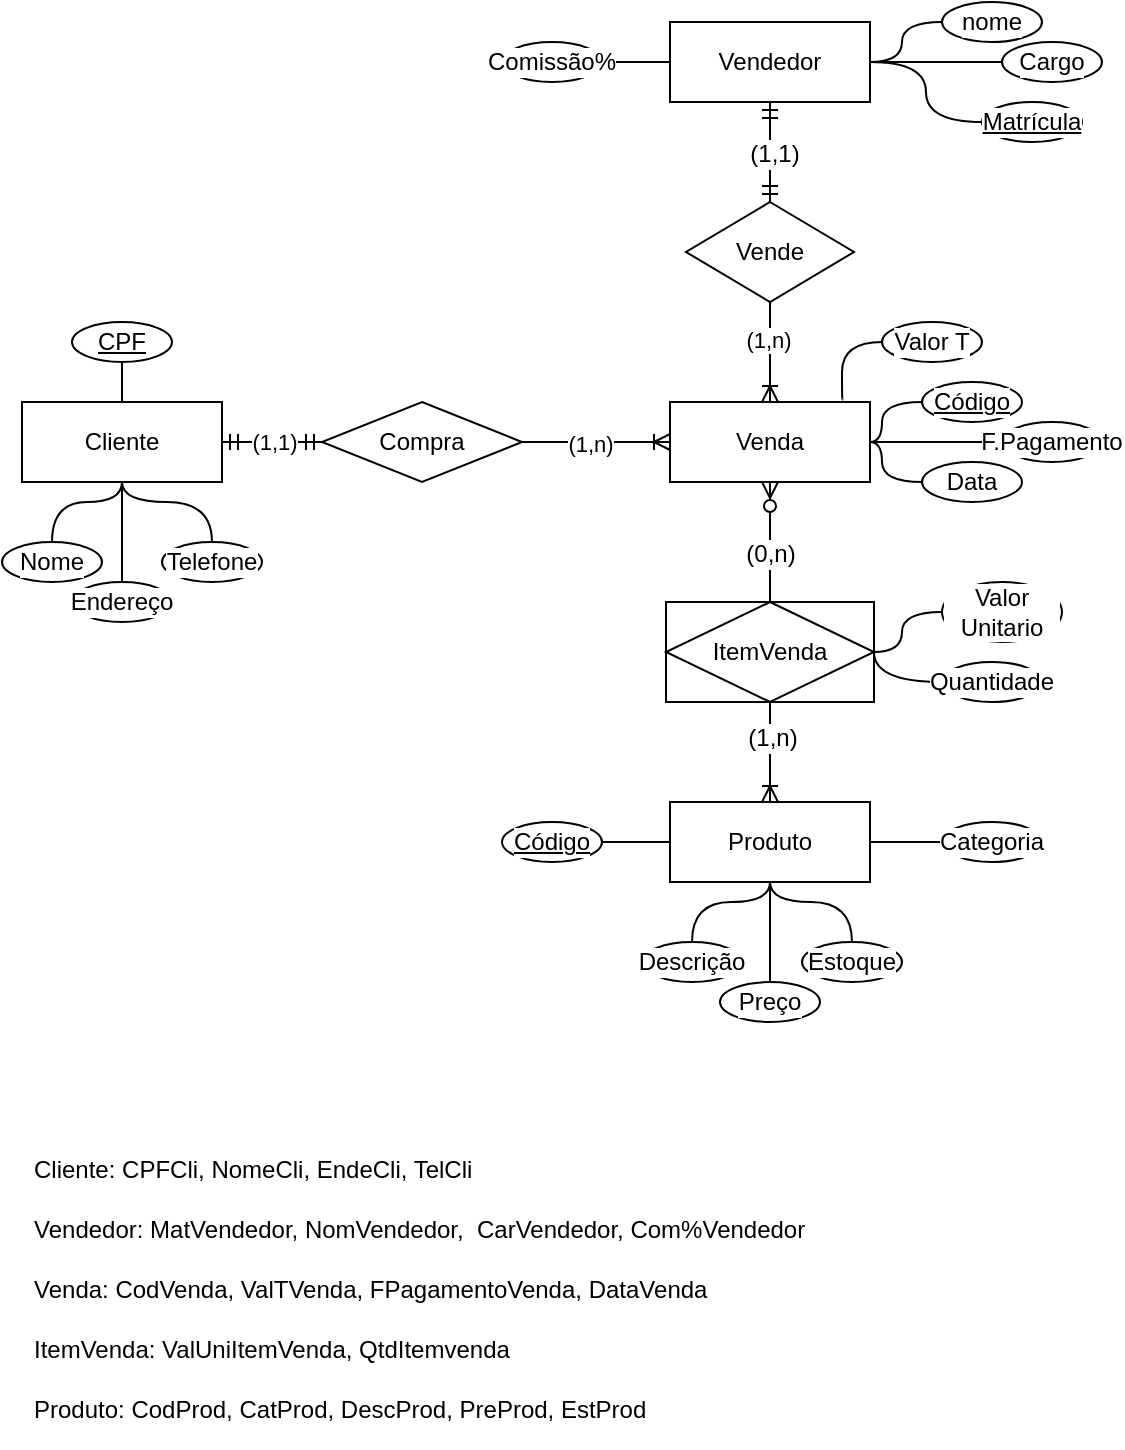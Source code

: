 <mxfile version="28.2.7">
  <diagram name="Página-1" id="eG7gM5Uu6pWnqkdywG2B">
    <mxGraphModel dx="797" dy="451" grid="1" gridSize="10" guides="1" tooltips="1" connect="1" arrows="1" fold="1" page="1" pageScale="1" pageWidth="827" pageHeight="1169" math="0" shadow="0">
      <root>
        <mxCell id="0" />
        <mxCell id="1" parent="0" />
        <mxCell id="V687pgNk-LpB3f5WRCrV-1" value="Venda" style="whiteSpace=wrap;html=1;align=center;" vertex="1" parent="1">
          <mxGeometry x="364" y="200" width="100" height="40" as="geometry" />
        </mxCell>
        <mxCell id="V687pgNk-LpB3f5WRCrV-2" value="Produto" style="whiteSpace=wrap;html=1;align=center;" vertex="1" parent="1">
          <mxGeometry x="364" y="400" width="100" height="40" as="geometry" />
        </mxCell>
        <mxCell id="V687pgNk-LpB3f5WRCrV-3" value="Cliente" style="whiteSpace=wrap;html=1;align=center;" vertex="1" parent="1">
          <mxGeometry x="40" y="200" width="100" height="40" as="geometry" />
        </mxCell>
        <mxCell id="V687pgNk-LpB3f5WRCrV-4" value="Vendedor" style="whiteSpace=wrap;html=1;align=center;" vertex="1" parent="1">
          <mxGeometry x="364" y="10" width="100" height="40" as="geometry" />
        </mxCell>
        <mxCell id="V687pgNk-LpB3f5WRCrV-5" value="Compra" style="shape=rhombus;perimeter=rhombusPerimeter;whiteSpace=wrap;html=1;align=center;" vertex="1" parent="1">
          <mxGeometry x="190" y="200" width="100" height="40" as="geometry" />
        </mxCell>
        <mxCell id="V687pgNk-LpB3f5WRCrV-6" value="" style="edgeStyle=entityRelationEdgeStyle;fontSize=12;html=1;endArrow=ERmandOne;startArrow=ERmandOne;rounded=0;entryX=1;entryY=0.5;entryDx=0;entryDy=0;exitX=0;exitY=0.5;exitDx=0;exitDy=0;" edge="1" parent="1" source="V687pgNk-LpB3f5WRCrV-5" target="V687pgNk-LpB3f5WRCrV-3">
          <mxGeometry width="100" height="100" relative="1" as="geometry">
            <mxPoint x="360" y="290" as="sourcePoint" />
            <mxPoint x="460" y="190" as="targetPoint" />
          </mxGeometry>
        </mxCell>
        <mxCell id="V687pgNk-LpB3f5WRCrV-7" value="(1,1)" style="edgeLabel;html=1;align=center;verticalAlign=middle;resizable=0;points=[];" vertex="1" connectable="0" parent="V687pgNk-LpB3f5WRCrV-6">
          <mxGeometry x="0.257" relative="1" as="geometry">
            <mxPoint as="offset" />
          </mxGeometry>
        </mxCell>
        <mxCell id="V687pgNk-LpB3f5WRCrV-8" value="" style="edgeStyle=entityRelationEdgeStyle;fontSize=12;html=1;endArrow=ERoneToMany;rounded=0;entryX=0;entryY=0.5;entryDx=0;entryDy=0;exitX=1;exitY=0.5;exitDx=0;exitDy=0;" edge="1" parent="1" source="V687pgNk-LpB3f5WRCrV-5" target="V687pgNk-LpB3f5WRCrV-1">
          <mxGeometry width="100" height="100" relative="1" as="geometry">
            <mxPoint x="360" y="290" as="sourcePoint" />
            <mxPoint x="460" y="190" as="targetPoint" />
          </mxGeometry>
        </mxCell>
        <mxCell id="V687pgNk-LpB3f5WRCrV-9" value="(1,n)" style="edgeLabel;html=1;align=center;verticalAlign=middle;resizable=0;points=[];" vertex="1" connectable="0" parent="V687pgNk-LpB3f5WRCrV-8">
          <mxGeometry x="-0.081" y="-1" relative="1" as="geometry">
            <mxPoint as="offset" />
          </mxGeometry>
        </mxCell>
        <mxCell id="V687pgNk-LpB3f5WRCrV-10" value="Vende" style="shape=rhombus;perimeter=rhombusPerimeter;whiteSpace=wrap;html=1;align=center;" vertex="1" parent="1">
          <mxGeometry x="372" y="100" width="84" height="50" as="geometry" />
        </mxCell>
        <mxCell id="V687pgNk-LpB3f5WRCrV-13" value="" style="edgeStyle=orthogonalEdgeStyle;fontSize=12;html=1;endArrow=ERoneToMany;rounded=0;curved=1;entryX=0.5;entryY=0;entryDx=0;entryDy=0;exitX=0.5;exitY=1;exitDx=0;exitDy=0;" edge="1" parent="1" source="V687pgNk-LpB3f5WRCrV-10" target="V687pgNk-LpB3f5WRCrV-1">
          <mxGeometry width="100" height="100" relative="1" as="geometry">
            <mxPoint x="360" y="290" as="sourcePoint" />
            <mxPoint x="460" y="190" as="targetPoint" />
          </mxGeometry>
        </mxCell>
        <mxCell id="V687pgNk-LpB3f5WRCrV-14" value="(1,n)" style="edgeLabel;html=1;align=center;verticalAlign=middle;resizable=0;points=[];" vertex="1" connectable="0" parent="V687pgNk-LpB3f5WRCrV-13">
          <mxGeometry x="-0.267" y="-1" relative="1" as="geometry">
            <mxPoint as="offset" />
          </mxGeometry>
        </mxCell>
        <mxCell id="V687pgNk-LpB3f5WRCrV-15" value="" style="edgeStyle=orthogonalEdgeStyle;fontSize=12;html=1;endArrow=ERmandOne;startArrow=ERmandOne;rounded=0;curved=1;entryX=0.5;entryY=1;entryDx=0;entryDy=0;exitX=0.5;exitY=0;exitDx=0;exitDy=0;" edge="1" parent="1" source="V687pgNk-LpB3f5WRCrV-10" target="V687pgNk-LpB3f5WRCrV-4">
          <mxGeometry width="100" height="100" relative="1" as="geometry">
            <mxPoint x="360" y="290" as="sourcePoint" />
            <mxPoint x="460" y="190" as="targetPoint" />
          </mxGeometry>
        </mxCell>
        <mxCell id="V687pgNk-LpB3f5WRCrV-16" value="(1,1)" style="edgeLabel;html=1;align=center;verticalAlign=middle;resizable=0;points=[];fontFamily=Helvetica;fontSize=12;fontColor=default;labelBackgroundColor=default;" vertex="1" connectable="0" parent="V687pgNk-LpB3f5WRCrV-15">
          <mxGeometry x="-0.013" y="-2" relative="1" as="geometry">
            <mxPoint as="offset" />
          </mxGeometry>
        </mxCell>
        <mxCell id="V687pgNk-LpB3f5WRCrV-17" value="ItemVenda" style="shape=associativeEntity;whiteSpace=wrap;html=1;align=center;fontFamily=Helvetica;fontSize=12;fontColor=default;labelBackgroundColor=default;" vertex="1" parent="1">
          <mxGeometry x="362" y="300" width="104" height="50" as="geometry" />
        </mxCell>
        <mxCell id="V687pgNk-LpB3f5WRCrV-26" value="" style="edgeStyle=orthogonalEdgeStyle;fontSize=12;html=1;endArrow=ERzeroToMany;endFill=1;rounded=0;strokeColor=default;align=center;verticalAlign=middle;fontFamily=Helvetica;fontColor=default;labelBackgroundColor=default;curved=1;entryX=0.5;entryY=1;entryDx=0;entryDy=0;exitX=0.5;exitY=0;exitDx=0;exitDy=0;" edge="1" parent="1" source="V687pgNk-LpB3f5WRCrV-17" target="V687pgNk-LpB3f5WRCrV-1">
          <mxGeometry width="100" height="100" relative="1" as="geometry">
            <mxPoint x="360" y="290" as="sourcePoint" />
            <mxPoint x="460" y="190" as="targetPoint" />
          </mxGeometry>
        </mxCell>
        <mxCell id="V687pgNk-LpB3f5WRCrV-27" value="(0,n)" style="edgeLabel;html=1;align=center;verticalAlign=middle;resizable=0;points=[];fontFamily=Helvetica;fontSize=12;fontColor=default;labelBackgroundColor=default;" vertex="1" connectable="0" parent="V687pgNk-LpB3f5WRCrV-26">
          <mxGeometry x="-0.178" relative="1" as="geometry">
            <mxPoint as="offset" />
          </mxGeometry>
        </mxCell>
        <mxCell id="V687pgNk-LpB3f5WRCrV-28" value="" style="edgeStyle=orthogonalEdgeStyle;fontSize=12;html=1;endArrow=ERoneToMany;rounded=0;strokeColor=default;align=center;verticalAlign=middle;fontFamily=Helvetica;fontColor=default;labelBackgroundColor=default;curved=1;entryX=0.5;entryY=0;entryDx=0;entryDy=0;exitX=0.5;exitY=1;exitDx=0;exitDy=0;" edge="1" parent="1" source="V687pgNk-LpB3f5WRCrV-17" target="V687pgNk-LpB3f5WRCrV-2">
          <mxGeometry width="100" height="100" relative="1" as="geometry">
            <mxPoint x="360" y="290" as="sourcePoint" />
            <mxPoint x="460" y="190" as="targetPoint" />
          </mxGeometry>
        </mxCell>
        <mxCell id="V687pgNk-LpB3f5WRCrV-29" value="(1,n)" style="edgeLabel;html=1;align=center;verticalAlign=middle;resizable=0;points=[];fontFamily=Helvetica;fontSize=12;fontColor=default;labelBackgroundColor=default;" vertex="1" connectable="0" parent="V687pgNk-LpB3f5WRCrV-28">
          <mxGeometry x="-0.307" y="1" relative="1" as="geometry">
            <mxPoint as="offset" />
          </mxGeometry>
        </mxCell>
        <mxCell id="V687pgNk-LpB3f5WRCrV-37" style="edgeStyle=orthogonalEdgeStyle;shape=connector;curved=1;rounded=0;orthogonalLoop=1;jettySize=auto;html=1;entryX=0.5;entryY=0;entryDx=0;entryDy=0;strokeColor=default;align=center;verticalAlign=middle;fontFamily=Helvetica;fontSize=12;fontColor=default;labelBackgroundColor=default;startArrow=none;endArrow=none;endFill=0;startFill=0;" edge="1" parent="1" source="V687pgNk-LpB3f5WRCrV-30" target="V687pgNk-LpB3f5WRCrV-3">
          <mxGeometry relative="1" as="geometry" />
        </mxCell>
        <mxCell id="V687pgNk-LpB3f5WRCrV-30" value="CPF" style="ellipse;whiteSpace=wrap;html=1;align=center;fontStyle=4;fontFamily=Helvetica;fontSize=12;fontColor=default;labelBackgroundColor=default;" vertex="1" parent="1">
          <mxGeometry x="65" y="160" width="50" height="20" as="geometry" />
        </mxCell>
        <mxCell id="V687pgNk-LpB3f5WRCrV-58" style="edgeStyle=orthogonalEdgeStyle;shape=connector;curved=1;rounded=0;orthogonalLoop=1;jettySize=auto;html=1;entryX=1;entryY=0.5;entryDx=0;entryDy=0;strokeColor=default;align=center;verticalAlign=middle;fontFamily=Helvetica;fontSize=12;fontColor=default;labelBackgroundColor=default;startArrow=none;startFill=0;endArrow=none;endFill=0;" edge="1" parent="1" target="V687pgNk-LpB3f5WRCrV-17">
          <mxGeometry relative="1" as="geometry">
            <mxPoint x="500" y="340" as="sourcePoint" />
          </mxGeometry>
        </mxCell>
        <mxCell id="V687pgNk-LpB3f5WRCrV-50" style="edgeStyle=orthogonalEdgeStyle;shape=connector;curved=1;rounded=0;orthogonalLoop=1;jettySize=auto;html=1;entryX=0;entryY=0.5;entryDx=0;entryDy=0;strokeColor=default;align=center;verticalAlign=middle;fontFamily=Helvetica;fontSize=12;fontColor=default;labelBackgroundColor=default;startArrow=none;startFill=0;endArrow=none;endFill=0;" edge="1" parent="1" source="V687pgNk-LpB3f5WRCrV-32" target="V687pgNk-LpB3f5WRCrV-2">
          <mxGeometry relative="1" as="geometry" />
        </mxCell>
        <mxCell id="V687pgNk-LpB3f5WRCrV-32" value="Código" style="ellipse;whiteSpace=wrap;html=1;align=center;fontStyle=4;fontFamily=Helvetica;fontSize=12;fontColor=default;labelBackgroundColor=default;" vertex="1" parent="1">
          <mxGeometry x="280" y="410" width="50" height="20" as="geometry" />
        </mxCell>
        <mxCell id="V687pgNk-LpB3f5WRCrV-61" style="edgeStyle=orthogonalEdgeStyle;shape=connector;curved=1;rounded=0;orthogonalLoop=1;jettySize=auto;html=1;entryX=1;entryY=0.5;entryDx=0;entryDy=0;strokeColor=default;align=center;verticalAlign=middle;fontFamily=Helvetica;fontSize=12;fontColor=default;labelBackgroundColor=default;startArrow=none;startFill=0;endArrow=none;endFill=0;" edge="1" parent="1" source="V687pgNk-LpB3f5WRCrV-33" target="V687pgNk-LpB3f5WRCrV-1">
          <mxGeometry relative="1" as="geometry" />
        </mxCell>
        <mxCell id="V687pgNk-LpB3f5WRCrV-33" value="Código" style="ellipse;whiteSpace=wrap;html=1;align=center;fontStyle=4;fontFamily=Helvetica;fontSize=12;fontColor=default;labelBackgroundColor=default;" vertex="1" parent="1">
          <mxGeometry x="490" y="190" width="50" height="20" as="geometry" />
        </mxCell>
        <mxCell id="V687pgNk-LpB3f5WRCrV-69" value="" style="edgeStyle=orthogonalEdgeStyle;shape=connector;curved=1;rounded=0;orthogonalLoop=1;jettySize=auto;html=1;strokeColor=default;align=center;verticalAlign=middle;fontFamily=Helvetica;fontSize=12;fontColor=default;labelBackgroundColor=default;startArrow=none;startFill=0;endArrow=none;endFill=0;" edge="1" parent="1" source="V687pgNk-LpB3f5WRCrV-34" target="V687pgNk-LpB3f5WRCrV-4">
          <mxGeometry relative="1" as="geometry" />
        </mxCell>
        <mxCell id="V687pgNk-LpB3f5WRCrV-34" value="Matrícula" style="ellipse;whiteSpace=wrap;html=1;align=center;fontStyle=4;fontFamily=Helvetica;fontSize=12;fontColor=default;labelBackgroundColor=default;" vertex="1" parent="1">
          <mxGeometry x="520" y="50" width="50" height="20" as="geometry" />
        </mxCell>
        <mxCell id="V687pgNk-LpB3f5WRCrV-43" style="edgeStyle=orthogonalEdgeStyle;shape=connector;curved=1;rounded=0;orthogonalLoop=1;jettySize=auto;html=1;entryX=0.5;entryY=1;entryDx=0;entryDy=0;strokeColor=default;align=center;verticalAlign=middle;fontFamily=Helvetica;fontSize=12;fontColor=default;labelBackgroundColor=default;startArrow=none;startFill=0;endArrow=none;endFill=0;" edge="1" parent="1" source="V687pgNk-LpB3f5WRCrV-38" target="V687pgNk-LpB3f5WRCrV-3">
          <mxGeometry relative="1" as="geometry" />
        </mxCell>
        <mxCell id="V687pgNk-LpB3f5WRCrV-38" value="Nome" style="ellipse;whiteSpace=wrap;html=1;align=center;fontFamily=Helvetica;fontSize=12;fontColor=default;labelBackgroundColor=default;" vertex="1" parent="1">
          <mxGeometry x="30" y="270" width="50" height="20" as="geometry" />
        </mxCell>
        <mxCell id="V687pgNk-LpB3f5WRCrV-42" style="edgeStyle=orthogonalEdgeStyle;shape=connector;curved=1;rounded=0;orthogonalLoop=1;jettySize=auto;html=1;entryX=0.5;entryY=1;entryDx=0;entryDy=0;strokeColor=default;align=center;verticalAlign=middle;fontFamily=Helvetica;fontSize=12;fontColor=default;labelBackgroundColor=default;startArrow=none;startFill=0;endArrow=none;endFill=0;" edge="1" parent="1" source="V687pgNk-LpB3f5WRCrV-41" target="V687pgNk-LpB3f5WRCrV-3">
          <mxGeometry relative="1" as="geometry" />
        </mxCell>
        <mxCell id="V687pgNk-LpB3f5WRCrV-41" value="Telefone" style="ellipse;whiteSpace=wrap;html=1;align=center;fontFamily=Helvetica;fontSize=12;fontColor=default;labelBackgroundColor=default;" vertex="1" parent="1">
          <mxGeometry x="110" y="270" width="50" height="20" as="geometry" />
        </mxCell>
        <mxCell id="V687pgNk-LpB3f5WRCrV-45" style="edgeStyle=orthogonalEdgeStyle;shape=connector;curved=1;rounded=0;orthogonalLoop=1;jettySize=auto;html=1;entryX=0.5;entryY=1;entryDx=0;entryDy=0;strokeColor=default;align=center;verticalAlign=middle;fontFamily=Helvetica;fontSize=12;fontColor=default;labelBackgroundColor=default;startArrow=none;startFill=0;endArrow=none;endFill=0;" edge="1" parent="1" source="V687pgNk-LpB3f5WRCrV-44" target="V687pgNk-LpB3f5WRCrV-3">
          <mxGeometry relative="1" as="geometry" />
        </mxCell>
        <mxCell id="V687pgNk-LpB3f5WRCrV-44" value="Endereço" style="ellipse;whiteSpace=wrap;html=1;align=center;fontFamily=Helvetica;fontSize=12;fontColor=default;labelBackgroundColor=default;" vertex="1" parent="1">
          <mxGeometry x="65" y="290" width="50" height="20" as="geometry" />
        </mxCell>
        <mxCell id="V687pgNk-LpB3f5WRCrV-54" style="edgeStyle=orthogonalEdgeStyle;shape=connector;curved=1;rounded=0;orthogonalLoop=1;jettySize=auto;html=1;entryX=0.5;entryY=1;entryDx=0;entryDy=0;strokeColor=default;align=center;verticalAlign=middle;fontFamily=Helvetica;fontSize=12;fontColor=default;labelBackgroundColor=default;startArrow=none;startFill=0;endArrow=none;endFill=0;" edge="1" parent="1" source="V687pgNk-LpB3f5WRCrV-46" target="V687pgNk-LpB3f5WRCrV-2">
          <mxGeometry relative="1" as="geometry" />
        </mxCell>
        <mxCell id="V687pgNk-LpB3f5WRCrV-46" value="Descrição" style="ellipse;whiteSpace=wrap;html=1;align=center;fontFamily=Helvetica;fontSize=12;fontColor=default;labelBackgroundColor=default;" vertex="1" parent="1">
          <mxGeometry x="350" y="470" width="50" height="20" as="geometry" />
        </mxCell>
        <mxCell id="V687pgNk-LpB3f5WRCrV-53" style="edgeStyle=orthogonalEdgeStyle;shape=connector;curved=1;rounded=0;orthogonalLoop=1;jettySize=auto;html=1;entryX=0.5;entryY=1;entryDx=0;entryDy=0;strokeColor=default;align=center;verticalAlign=middle;fontFamily=Helvetica;fontSize=12;fontColor=default;labelBackgroundColor=default;startArrow=none;startFill=0;endArrow=none;endFill=0;" edge="1" parent="1" source="V687pgNk-LpB3f5WRCrV-47" target="V687pgNk-LpB3f5WRCrV-2">
          <mxGeometry relative="1" as="geometry" />
        </mxCell>
        <mxCell id="V687pgNk-LpB3f5WRCrV-47" value="Estoque" style="ellipse;whiteSpace=wrap;html=1;align=center;fontFamily=Helvetica;fontSize=12;fontColor=default;labelBackgroundColor=default;" vertex="1" parent="1">
          <mxGeometry x="430" y="470" width="50" height="20" as="geometry" />
        </mxCell>
        <mxCell id="V687pgNk-LpB3f5WRCrV-55" value="" style="edgeStyle=orthogonalEdgeStyle;shape=connector;curved=1;rounded=0;orthogonalLoop=1;jettySize=auto;html=1;strokeColor=default;align=center;verticalAlign=middle;fontFamily=Helvetica;fontSize=12;fontColor=default;labelBackgroundColor=default;startArrow=none;startFill=0;endArrow=none;endFill=0;" edge="1" parent="1" source="V687pgNk-LpB3f5WRCrV-48" target="V687pgNk-LpB3f5WRCrV-2">
          <mxGeometry relative="1" as="geometry" />
        </mxCell>
        <mxCell id="V687pgNk-LpB3f5WRCrV-48" value="Preço" style="ellipse;whiteSpace=wrap;html=1;align=center;fontFamily=Helvetica;fontSize=12;fontColor=default;labelBackgroundColor=default;" vertex="1" parent="1">
          <mxGeometry x="389" y="490" width="50" height="20" as="geometry" />
        </mxCell>
        <mxCell id="V687pgNk-LpB3f5WRCrV-56" value="" style="edgeStyle=orthogonalEdgeStyle;shape=connector;curved=1;rounded=0;orthogonalLoop=1;jettySize=auto;html=1;strokeColor=default;align=center;verticalAlign=middle;fontFamily=Helvetica;fontSize=12;fontColor=default;labelBackgroundColor=default;startArrow=none;startFill=0;endArrow=none;endFill=0;" edge="1" parent="1" source="V687pgNk-LpB3f5WRCrV-49" target="V687pgNk-LpB3f5WRCrV-2">
          <mxGeometry relative="1" as="geometry" />
        </mxCell>
        <mxCell id="V687pgNk-LpB3f5WRCrV-49" value="Categoria" style="ellipse;whiteSpace=wrap;html=1;align=center;fontFamily=Helvetica;fontSize=12;fontColor=default;labelBackgroundColor=default;" vertex="1" parent="1">
          <mxGeometry x="500" y="410" width="50" height="20" as="geometry" />
        </mxCell>
        <mxCell id="V687pgNk-LpB3f5WRCrV-59" style="edgeStyle=orthogonalEdgeStyle;shape=connector;curved=1;rounded=0;orthogonalLoop=1;jettySize=auto;html=1;entryX=1;entryY=0.5;entryDx=0;entryDy=0;strokeColor=default;align=center;verticalAlign=middle;fontFamily=Helvetica;fontSize=12;fontColor=default;labelBackgroundColor=default;startArrow=none;startFill=0;endArrow=none;endFill=0;" edge="1" parent="1" source="V687pgNk-LpB3f5WRCrV-57" target="V687pgNk-LpB3f5WRCrV-17">
          <mxGeometry relative="1" as="geometry" />
        </mxCell>
        <mxCell id="V687pgNk-LpB3f5WRCrV-57" value="Valor Unitario" style="ellipse;whiteSpace=wrap;html=1;align=center;fontFamily=Helvetica;fontSize=12;fontColor=default;labelBackgroundColor=default;" vertex="1" parent="1">
          <mxGeometry x="500" y="290" width="60" height="30" as="geometry" />
        </mxCell>
        <mxCell id="V687pgNk-LpB3f5WRCrV-60" value="Quantidade" style="ellipse;whiteSpace=wrap;html=1;align=center;fontFamily=Helvetica;fontSize=12;fontColor=default;labelBackgroundColor=default;" vertex="1" parent="1">
          <mxGeometry x="500" y="330" width="50" height="20" as="geometry" />
        </mxCell>
        <mxCell id="V687pgNk-LpB3f5WRCrV-63" style="edgeStyle=orthogonalEdgeStyle;shape=connector;curved=1;rounded=0;orthogonalLoop=1;jettySize=auto;html=1;entryX=1;entryY=0.5;entryDx=0;entryDy=0;strokeColor=default;align=center;verticalAlign=middle;fontFamily=Helvetica;fontSize=12;fontColor=default;labelBackgroundColor=default;startArrow=none;startFill=0;endArrow=none;endFill=0;" edge="1" parent="1" source="V687pgNk-LpB3f5WRCrV-62" target="V687pgNk-LpB3f5WRCrV-1">
          <mxGeometry relative="1" as="geometry" />
        </mxCell>
        <mxCell id="V687pgNk-LpB3f5WRCrV-62" value="Data" style="ellipse;whiteSpace=wrap;html=1;align=center;fontFamily=Helvetica;fontSize=12;fontColor=default;labelBackgroundColor=default;" vertex="1" parent="1">
          <mxGeometry x="490" y="230" width="50" height="20" as="geometry" />
        </mxCell>
        <mxCell id="V687pgNk-LpB3f5WRCrV-66" style="edgeStyle=orthogonalEdgeStyle;shape=connector;curved=1;rounded=0;orthogonalLoop=1;jettySize=auto;html=1;entryX=1;entryY=0.5;entryDx=0;entryDy=0;strokeColor=default;align=center;verticalAlign=middle;fontFamily=Helvetica;fontSize=12;fontColor=default;labelBackgroundColor=default;startArrow=none;startFill=0;endArrow=none;endFill=0;" edge="1" parent="1" source="V687pgNk-LpB3f5WRCrV-64" target="V687pgNk-LpB3f5WRCrV-1">
          <mxGeometry relative="1" as="geometry" />
        </mxCell>
        <mxCell id="V687pgNk-LpB3f5WRCrV-64" value="F.Pagamento" style="ellipse;whiteSpace=wrap;html=1;align=center;fontFamily=Helvetica;fontSize=12;fontColor=default;labelBackgroundColor=default;" vertex="1" parent="1">
          <mxGeometry x="530" y="210" width="50" height="20" as="geometry" />
        </mxCell>
        <mxCell id="V687pgNk-LpB3f5WRCrV-67" value="Valor T" style="ellipse;whiteSpace=wrap;html=1;align=center;fontFamily=Helvetica;fontSize=12;fontColor=default;labelBackgroundColor=default;" vertex="1" parent="1">
          <mxGeometry x="470" y="160" width="50" height="20" as="geometry" />
        </mxCell>
        <mxCell id="V687pgNk-LpB3f5WRCrV-68" style="edgeStyle=orthogonalEdgeStyle;shape=connector;curved=1;rounded=0;orthogonalLoop=1;jettySize=auto;html=1;entryX=0.863;entryY=-0.033;entryDx=0;entryDy=0;entryPerimeter=0;strokeColor=default;align=center;verticalAlign=middle;fontFamily=Helvetica;fontSize=12;fontColor=default;labelBackgroundColor=default;startArrow=none;startFill=0;endArrow=none;endFill=0;" edge="1" parent="1" source="V687pgNk-LpB3f5WRCrV-67" target="V687pgNk-LpB3f5WRCrV-1">
          <mxGeometry relative="1" as="geometry" />
        </mxCell>
        <mxCell id="V687pgNk-LpB3f5WRCrV-71" value="" style="edgeStyle=orthogonalEdgeStyle;shape=connector;curved=1;rounded=0;orthogonalLoop=1;jettySize=auto;html=1;strokeColor=default;align=center;verticalAlign=middle;fontFamily=Helvetica;fontSize=12;fontColor=default;labelBackgroundColor=default;startArrow=none;startFill=0;endArrow=none;endFill=0;" edge="1" parent="1" source="V687pgNk-LpB3f5WRCrV-70" target="V687pgNk-LpB3f5WRCrV-4">
          <mxGeometry relative="1" as="geometry" />
        </mxCell>
        <mxCell id="V687pgNk-LpB3f5WRCrV-70" value="nome" style="ellipse;whiteSpace=wrap;html=1;align=center;fontFamily=Helvetica;fontSize=12;fontColor=default;labelBackgroundColor=default;" vertex="1" parent="1">
          <mxGeometry x="500" width="50" height="20" as="geometry" />
        </mxCell>
        <mxCell id="V687pgNk-LpB3f5WRCrV-73" style="edgeStyle=orthogonalEdgeStyle;shape=connector;curved=1;rounded=0;orthogonalLoop=1;jettySize=auto;html=1;entryX=1;entryY=0.5;entryDx=0;entryDy=0;strokeColor=default;align=center;verticalAlign=middle;fontFamily=Helvetica;fontSize=12;fontColor=default;labelBackgroundColor=default;startArrow=none;startFill=0;endArrow=none;endFill=0;" edge="1" parent="1" source="V687pgNk-LpB3f5WRCrV-72" target="V687pgNk-LpB3f5WRCrV-4">
          <mxGeometry relative="1" as="geometry" />
        </mxCell>
        <mxCell id="V687pgNk-LpB3f5WRCrV-72" value="Cargo" style="ellipse;whiteSpace=wrap;html=1;align=center;fontFamily=Helvetica;fontSize=12;fontColor=default;labelBackgroundColor=default;" vertex="1" parent="1">
          <mxGeometry x="530" y="20" width="50" height="20" as="geometry" />
        </mxCell>
        <mxCell id="V687pgNk-LpB3f5WRCrV-76" value="" style="edgeStyle=orthogonalEdgeStyle;shape=connector;curved=1;rounded=0;orthogonalLoop=1;jettySize=auto;html=1;strokeColor=default;align=center;verticalAlign=middle;fontFamily=Helvetica;fontSize=12;fontColor=default;labelBackgroundColor=default;startArrow=none;startFill=0;endArrow=none;endFill=0;" edge="1" parent="1" source="V687pgNk-LpB3f5WRCrV-75" target="V687pgNk-LpB3f5WRCrV-4">
          <mxGeometry relative="1" as="geometry" />
        </mxCell>
        <mxCell id="V687pgNk-LpB3f5WRCrV-75" value="Comissão%" style="ellipse;whiteSpace=wrap;html=1;align=center;fontFamily=Helvetica;fontSize=12;fontColor=default;labelBackgroundColor=default;" vertex="1" parent="1">
          <mxGeometry x="280" y="20" width="50" height="20" as="geometry" />
        </mxCell>
        <mxCell id="V687pgNk-LpB3f5WRCrV-77" value="Cliente: CPFCli, NomeCli, EndeCli, TelCli" style="text;strokeColor=none;fillColor=none;spacingLeft=4;spacingRight=4;overflow=hidden;rotatable=0;points=[[0,0.5],[1,0.5]];portConstraint=eastwest;fontSize=12;whiteSpace=wrap;html=1;fontFamily=Helvetica;fontColor=default;labelBackgroundColor=default;" vertex="1" parent="1">
          <mxGeometry x="40" y="570" width="340" height="30" as="geometry" />
        </mxCell>
        <mxCell id="V687pgNk-LpB3f5WRCrV-79" value="Vendedor: MatVendedor, NomVendedor,&amp;nbsp; CarVendedor, Com%Vendedor" style="text;strokeColor=none;fillColor=none;spacingLeft=4;spacingRight=4;overflow=hidden;rotatable=0;points=[[0,0.5],[1,0.5]];portConstraint=eastwest;fontSize=12;whiteSpace=wrap;html=1;fontFamily=Helvetica;fontColor=default;labelBackgroundColor=default;" vertex="1" parent="1">
          <mxGeometry x="40" y="600" width="470" height="30" as="geometry" />
        </mxCell>
        <mxCell id="V687pgNk-LpB3f5WRCrV-80" value="Venda: CodVenda, ValTVenda, FPagamentoVenda, DataVenda&amp;nbsp;" style="text;strokeColor=none;fillColor=none;spacingLeft=4;spacingRight=4;overflow=hidden;rotatable=0;points=[[0,0.5],[1,0.5]];portConstraint=eastwest;fontSize=12;whiteSpace=wrap;html=1;fontFamily=Helvetica;fontColor=default;labelBackgroundColor=default;" vertex="1" parent="1">
          <mxGeometry x="40" y="630" width="390" height="30" as="geometry" />
        </mxCell>
        <mxCell id="V687pgNk-LpB3f5WRCrV-81" value="ItemVenda: ValUniItemVenda, QtdItemvenda" style="text;strokeColor=none;fillColor=none;spacingLeft=4;spacingRight=4;overflow=hidden;rotatable=0;points=[[0,0.5],[1,0.5]];portConstraint=eastwest;fontSize=12;whiteSpace=wrap;html=1;fontFamily=Helvetica;fontColor=default;labelBackgroundColor=default;" vertex="1" parent="1">
          <mxGeometry x="40" y="660" width="340" height="30" as="geometry" />
        </mxCell>
        <mxCell id="V687pgNk-LpB3f5WRCrV-82" value="Produto: CodProd, CatProd, DescProd, PreProd, EstProd" style="text;strokeColor=none;fillColor=none;spacingLeft=4;spacingRight=4;overflow=hidden;rotatable=0;points=[[0,0.5],[1,0.5]];portConstraint=eastwest;fontSize=12;whiteSpace=wrap;html=1;fontFamily=Helvetica;fontColor=default;labelBackgroundColor=default;" vertex="1" parent="1">
          <mxGeometry x="40" y="690" width="340" height="30" as="geometry" />
        </mxCell>
      </root>
    </mxGraphModel>
  </diagram>
</mxfile>
